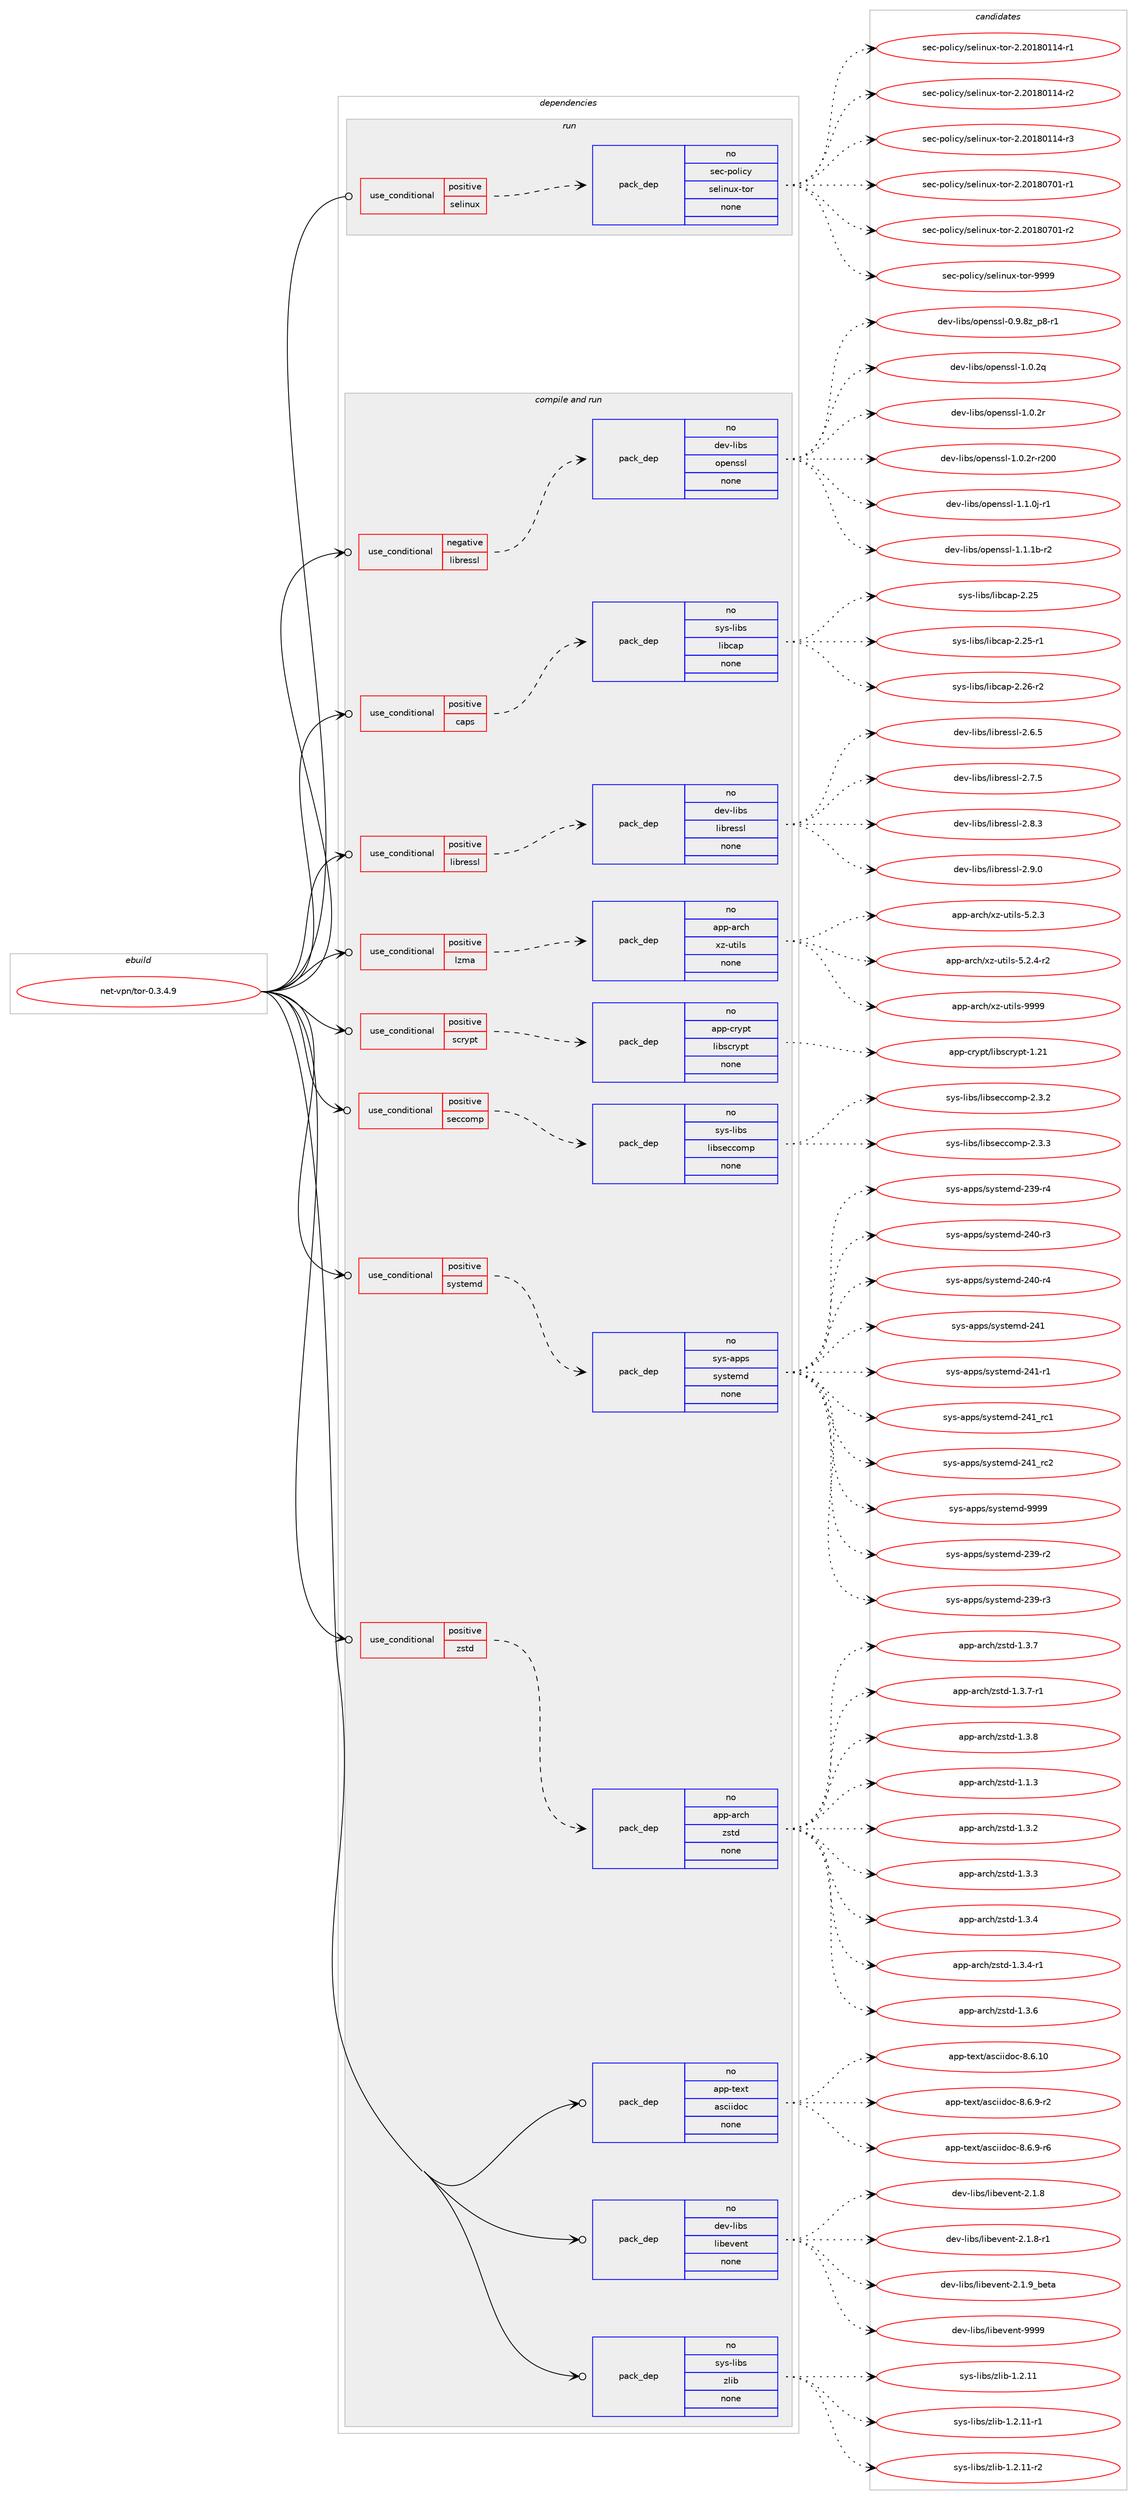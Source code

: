 digraph prolog {

# *************
# Graph options
# *************

newrank=true;
concentrate=true;
compound=true;
graph [rankdir=LR,fontname=Helvetica,fontsize=10,ranksep=1.5];#, ranksep=2.5, nodesep=0.2];
edge  [arrowhead=vee];
node  [fontname=Helvetica,fontsize=10];

# **********
# The ebuild
# **********

subgraph cluster_leftcol {
color=gray;
rank=same;
label=<<i>ebuild</i>>;
id [label="net-vpn/tor-0.3.4.9", color=red, width=4, href="../net-vpn/tor-0.3.4.9.svg"];
}

# ****************
# The dependencies
# ****************

subgraph cluster_midcol {
color=gray;
label=<<i>dependencies</i>>;
subgraph cluster_compile {
fillcolor="#eeeeee";
style=filled;
label=<<i>compile</i>>;
}
subgraph cluster_compileandrun {
fillcolor="#eeeeee";
style=filled;
label=<<i>compile and run</i>>;
subgraph cond450998 {
dependency1679336 [label=<<TABLE BORDER="0" CELLBORDER="1" CELLSPACING="0" CELLPADDING="4"><TR><TD ROWSPAN="3" CELLPADDING="10">use_conditional</TD></TR><TR><TD>negative</TD></TR><TR><TD>libressl</TD></TR></TABLE>>, shape=none, color=red];
subgraph pack1200857 {
dependency1679337 [label=<<TABLE BORDER="0" CELLBORDER="1" CELLSPACING="0" CELLPADDING="4" WIDTH="220"><TR><TD ROWSPAN="6" CELLPADDING="30">pack_dep</TD></TR><TR><TD WIDTH="110">no</TD></TR><TR><TD>dev-libs</TD></TR><TR><TD>openssl</TD></TR><TR><TD>none</TD></TR><TR><TD></TD></TR></TABLE>>, shape=none, color=blue];
}
dependency1679336:e -> dependency1679337:w [weight=20,style="dashed",arrowhead="vee"];
}
id:e -> dependency1679336:w [weight=20,style="solid",arrowhead="odotvee"];
subgraph cond450999 {
dependency1679338 [label=<<TABLE BORDER="0" CELLBORDER="1" CELLSPACING="0" CELLPADDING="4"><TR><TD ROWSPAN="3" CELLPADDING="10">use_conditional</TD></TR><TR><TD>positive</TD></TR><TR><TD>caps</TD></TR></TABLE>>, shape=none, color=red];
subgraph pack1200858 {
dependency1679339 [label=<<TABLE BORDER="0" CELLBORDER="1" CELLSPACING="0" CELLPADDING="4" WIDTH="220"><TR><TD ROWSPAN="6" CELLPADDING="30">pack_dep</TD></TR><TR><TD WIDTH="110">no</TD></TR><TR><TD>sys-libs</TD></TR><TR><TD>libcap</TD></TR><TR><TD>none</TD></TR><TR><TD></TD></TR></TABLE>>, shape=none, color=blue];
}
dependency1679338:e -> dependency1679339:w [weight=20,style="dashed",arrowhead="vee"];
}
id:e -> dependency1679338:w [weight=20,style="solid",arrowhead="odotvee"];
subgraph cond451000 {
dependency1679340 [label=<<TABLE BORDER="0" CELLBORDER="1" CELLSPACING="0" CELLPADDING="4"><TR><TD ROWSPAN="3" CELLPADDING="10">use_conditional</TD></TR><TR><TD>positive</TD></TR><TR><TD>libressl</TD></TR></TABLE>>, shape=none, color=red];
subgraph pack1200859 {
dependency1679341 [label=<<TABLE BORDER="0" CELLBORDER="1" CELLSPACING="0" CELLPADDING="4" WIDTH="220"><TR><TD ROWSPAN="6" CELLPADDING="30">pack_dep</TD></TR><TR><TD WIDTH="110">no</TD></TR><TR><TD>dev-libs</TD></TR><TR><TD>libressl</TD></TR><TR><TD>none</TD></TR><TR><TD></TD></TR></TABLE>>, shape=none, color=blue];
}
dependency1679340:e -> dependency1679341:w [weight=20,style="dashed",arrowhead="vee"];
}
id:e -> dependency1679340:w [weight=20,style="solid",arrowhead="odotvee"];
subgraph cond451001 {
dependency1679342 [label=<<TABLE BORDER="0" CELLBORDER="1" CELLSPACING="0" CELLPADDING="4"><TR><TD ROWSPAN="3" CELLPADDING="10">use_conditional</TD></TR><TR><TD>positive</TD></TR><TR><TD>lzma</TD></TR></TABLE>>, shape=none, color=red];
subgraph pack1200860 {
dependency1679343 [label=<<TABLE BORDER="0" CELLBORDER="1" CELLSPACING="0" CELLPADDING="4" WIDTH="220"><TR><TD ROWSPAN="6" CELLPADDING="30">pack_dep</TD></TR><TR><TD WIDTH="110">no</TD></TR><TR><TD>app-arch</TD></TR><TR><TD>xz-utils</TD></TR><TR><TD>none</TD></TR><TR><TD></TD></TR></TABLE>>, shape=none, color=blue];
}
dependency1679342:e -> dependency1679343:w [weight=20,style="dashed",arrowhead="vee"];
}
id:e -> dependency1679342:w [weight=20,style="solid",arrowhead="odotvee"];
subgraph cond451002 {
dependency1679344 [label=<<TABLE BORDER="0" CELLBORDER="1" CELLSPACING="0" CELLPADDING="4"><TR><TD ROWSPAN="3" CELLPADDING="10">use_conditional</TD></TR><TR><TD>positive</TD></TR><TR><TD>scrypt</TD></TR></TABLE>>, shape=none, color=red];
subgraph pack1200861 {
dependency1679345 [label=<<TABLE BORDER="0" CELLBORDER="1" CELLSPACING="0" CELLPADDING="4" WIDTH="220"><TR><TD ROWSPAN="6" CELLPADDING="30">pack_dep</TD></TR><TR><TD WIDTH="110">no</TD></TR><TR><TD>app-crypt</TD></TR><TR><TD>libscrypt</TD></TR><TR><TD>none</TD></TR><TR><TD></TD></TR></TABLE>>, shape=none, color=blue];
}
dependency1679344:e -> dependency1679345:w [weight=20,style="dashed",arrowhead="vee"];
}
id:e -> dependency1679344:w [weight=20,style="solid",arrowhead="odotvee"];
subgraph cond451003 {
dependency1679346 [label=<<TABLE BORDER="0" CELLBORDER="1" CELLSPACING="0" CELLPADDING="4"><TR><TD ROWSPAN="3" CELLPADDING="10">use_conditional</TD></TR><TR><TD>positive</TD></TR><TR><TD>seccomp</TD></TR></TABLE>>, shape=none, color=red];
subgraph pack1200862 {
dependency1679347 [label=<<TABLE BORDER="0" CELLBORDER="1" CELLSPACING="0" CELLPADDING="4" WIDTH="220"><TR><TD ROWSPAN="6" CELLPADDING="30">pack_dep</TD></TR><TR><TD WIDTH="110">no</TD></TR><TR><TD>sys-libs</TD></TR><TR><TD>libseccomp</TD></TR><TR><TD>none</TD></TR><TR><TD></TD></TR></TABLE>>, shape=none, color=blue];
}
dependency1679346:e -> dependency1679347:w [weight=20,style="dashed",arrowhead="vee"];
}
id:e -> dependency1679346:w [weight=20,style="solid",arrowhead="odotvee"];
subgraph cond451004 {
dependency1679348 [label=<<TABLE BORDER="0" CELLBORDER="1" CELLSPACING="0" CELLPADDING="4"><TR><TD ROWSPAN="3" CELLPADDING="10">use_conditional</TD></TR><TR><TD>positive</TD></TR><TR><TD>systemd</TD></TR></TABLE>>, shape=none, color=red];
subgraph pack1200863 {
dependency1679349 [label=<<TABLE BORDER="0" CELLBORDER="1" CELLSPACING="0" CELLPADDING="4" WIDTH="220"><TR><TD ROWSPAN="6" CELLPADDING="30">pack_dep</TD></TR><TR><TD WIDTH="110">no</TD></TR><TR><TD>sys-apps</TD></TR><TR><TD>systemd</TD></TR><TR><TD>none</TD></TR><TR><TD></TD></TR></TABLE>>, shape=none, color=blue];
}
dependency1679348:e -> dependency1679349:w [weight=20,style="dashed",arrowhead="vee"];
}
id:e -> dependency1679348:w [weight=20,style="solid",arrowhead="odotvee"];
subgraph cond451005 {
dependency1679350 [label=<<TABLE BORDER="0" CELLBORDER="1" CELLSPACING="0" CELLPADDING="4"><TR><TD ROWSPAN="3" CELLPADDING="10">use_conditional</TD></TR><TR><TD>positive</TD></TR><TR><TD>zstd</TD></TR></TABLE>>, shape=none, color=red];
subgraph pack1200864 {
dependency1679351 [label=<<TABLE BORDER="0" CELLBORDER="1" CELLSPACING="0" CELLPADDING="4" WIDTH="220"><TR><TD ROWSPAN="6" CELLPADDING="30">pack_dep</TD></TR><TR><TD WIDTH="110">no</TD></TR><TR><TD>app-arch</TD></TR><TR><TD>zstd</TD></TR><TR><TD>none</TD></TR><TR><TD></TD></TR></TABLE>>, shape=none, color=blue];
}
dependency1679350:e -> dependency1679351:w [weight=20,style="dashed",arrowhead="vee"];
}
id:e -> dependency1679350:w [weight=20,style="solid",arrowhead="odotvee"];
subgraph pack1200865 {
dependency1679352 [label=<<TABLE BORDER="0" CELLBORDER="1" CELLSPACING="0" CELLPADDING="4" WIDTH="220"><TR><TD ROWSPAN="6" CELLPADDING="30">pack_dep</TD></TR><TR><TD WIDTH="110">no</TD></TR><TR><TD>app-text</TD></TR><TR><TD>asciidoc</TD></TR><TR><TD>none</TD></TR><TR><TD></TD></TR></TABLE>>, shape=none, color=blue];
}
id:e -> dependency1679352:w [weight=20,style="solid",arrowhead="odotvee"];
subgraph pack1200866 {
dependency1679353 [label=<<TABLE BORDER="0" CELLBORDER="1" CELLSPACING="0" CELLPADDING="4" WIDTH="220"><TR><TD ROWSPAN="6" CELLPADDING="30">pack_dep</TD></TR><TR><TD WIDTH="110">no</TD></TR><TR><TD>dev-libs</TD></TR><TR><TD>libevent</TD></TR><TR><TD>none</TD></TR><TR><TD></TD></TR></TABLE>>, shape=none, color=blue];
}
id:e -> dependency1679353:w [weight=20,style="solid",arrowhead="odotvee"];
subgraph pack1200867 {
dependency1679354 [label=<<TABLE BORDER="0" CELLBORDER="1" CELLSPACING="0" CELLPADDING="4" WIDTH="220"><TR><TD ROWSPAN="6" CELLPADDING="30">pack_dep</TD></TR><TR><TD WIDTH="110">no</TD></TR><TR><TD>sys-libs</TD></TR><TR><TD>zlib</TD></TR><TR><TD>none</TD></TR><TR><TD></TD></TR></TABLE>>, shape=none, color=blue];
}
id:e -> dependency1679354:w [weight=20,style="solid",arrowhead="odotvee"];
}
subgraph cluster_run {
fillcolor="#eeeeee";
style=filled;
label=<<i>run</i>>;
subgraph cond451006 {
dependency1679355 [label=<<TABLE BORDER="0" CELLBORDER="1" CELLSPACING="0" CELLPADDING="4"><TR><TD ROWSPAN="3" CELLPADDING="10">use_conditional</TD></TR><TR><TD>positive</TD></TR><TR><TD>selinux</TD></TR></TABLE>>, shape=none, color=red];
subgraph pack1200868 {
dependency1679356 [label=<<TABLE BORDER="0" CELLBORDER="1" CELLSPACING="0" CELLPADDING="4" WIDTH="220"><TR><TD ROWSPAN="6" CELLPADDING="30">pack_dep</TD></TR><TR><TD WIDTH="110">no</TD></TR><TR><TD>sec-policy</TD></TR><TR><TD>selinux-tor</TD></TR><TR><TD>none</TD></TR><TR><TD></TD></TR></TABLE>>, shape=none, color=blue];
}
dependency1679355:e -> dependency1679356:w [weight=20,style="dashed",arrowhead="vee"];
}
id:e -> dependency1679355:w [weight=20,style="solid",arrowhead="odot"];
}
}

# **************
# The candidates
# **************

subgraph cluster_choices {
rank=same;
color=gray;
label=<<i>candidates</i>>;

subgraph choice1200857 {
color=black;
nodesep=1;
choice10010111845108105981154711111210111011511510845484657465612295112564511449 [label="dev-libs/openssl-0.9.8z_p8-r1", color=red, width=4,href="../dev-libs/openssl-0.9.8z_p8-r1.svg"];
choice100101118451081059811547111112101110115115108454946484650113 [label="dev-libs/openssl-1.0.2q", color=red, width=4,href="../dev-libs/openssl-1.0.2q.svg"];
choice100101118451081059811547111112101110115115108454946484650114 [label="dev-libs/openssl-1.0.2r", color=red, width=4,href="../dev-libs/openssl-1.0.2r.svg"];
choice10010111845108105981154711111210111011511510845494648465011445114504848 [label="dev-libs/openssl-1.0.2r-r200", color=red, width=4,href="../dev-libs/openssl-1.0.2r-r200.svg"];
choice1001011184510810598115471111121011101151151084549464946481064511449 [label="dev-libs/openssl-1.1.0j-r1", color=red, width=4,href="../dev-libs/openssl-1.1.0j-r1.svg"];
choice100101118451081059811547111112101110115115108454946494649984511450 [label="dev-libs/openssl-1.1.1b-r2", color=red, width=4,href="../dev-libs/openssl-1.1.1b-r2.svg"];
dependency1679337:e -> choice10010111845108105981154711111210111011511510845484657465612295112564511449:w [style=dotted,weight="100"];
dependency1679337:e -> choice100101118451081059811547111112101110115115108454946484650113:w [style=dotted,weight="100"];
dependency1679337:e -> choice100101118451081059811547111112101110115115108454946484650114:w [style=dotted,weight="100"];
dependency1679337:e -> choice10010111845108105981154711111210111011511510845494648465011445114504848:w [style=dotted,weight="100"];
dependency1679337:e -> choice1001011184510810598115471111121011101151151084549464946481064511449:w [style=dotted,weight="100"];
dependency1679337:e -> choice100101118451081059811547111112101110115115108454946494649984511450:w [style=dotted,weight="100"];
}
subgraph choice1200858 {
color=black;
nodesep=1;
choice1151211154510810598115471081059899971124550465053 [label="sys-libs/libcap-2.25", color=red, width=4,href="../sys-libs/libcap-2.25.svg"];
choice11512111545108105981154710810598999711245504650534511449 [label="sys-libs/libcap-2.25-r1", color=red, width=4,href="../sys-libs/libcap-2.25-r1.svg"];
choice11512111545108105981154710810598999711245504650544511450 [label="sys-libs/libcap-2.26-r2", color=red, width=4,href="../sys-libs/libcap-2.26-r2.svg"];
dependency1679339:e -> choice1151211154510810598115471081059899971124550465053:w [style=dotted,weight="100"];
dependency1679339:e -> choice11512111545108105981154710810598999711245504650534511449:w [style=dotted,weight="100"];
dependency1679339:e -> choice11512111545108105981154710810598999711245504650544511450:w [style=dotted,weight="100"];
}
subgraph choice1200859 {
color=black;
nodesep=1;
choice10010111845108105981154710810598114101115115108455046544653 [label="dev-libs/libressl-2.6.5", color=red, width=4,href="../dev-libs/libressl-2.6.5.svg"];
choice10010111845108105981154710810598114101115115108455046554653 [label="dev-libs/libressl-2.7.5", color=red, width=4,href="../dev-libs/libressl-2.7.5.svg"];
choice10010111845108105981154710810598114101115115108455046564651 [label="dev-libs/libressl-2.8.3", color=red, width=4,href="../dev-libs/libressl-2.8.3.svg"];
choice10010111845108105981154710810598114101115115108455046574648 [label="dev-libs/libressl-2.9.0", color=red, width=4,href="../dev-libs/libressl-2.9.0.svg"];
dependency1679341:e -> choice10010111845108105981154710810598114101115115108455046544653:w [style=dotted,weight="100"];
dependency1679341:e -> choice10010111845108105981154710810598114101115115108455046554653:w [style=dotted,weight="100"];
dependency1679341:e -> choice10010111845108105981154710810598114101115115108455046564651:w [style=dotted,weight="100"];
dependency1679341:e -> choice10010111845108105981154710810598114101115115108455046574648:w [style=dotted,weight="100"];
}
subgraph choice1200860 {
color=black;
nodesep=1;
choice971121124597114991044712012245117116105108115455346504651 [label="app-arch/xz-utils-5.2.3", color=red, width=4,href="../app-arch/xz-utils-5.2.3.svg"];
choice9711211245971149910447120122451171161051081154553465046524511450 [label="app-arch/xz-utils-5.2.4-r2", color=red, width=4,href="../app-arch/xz-utils-5.2.4-r2.svg"];
choice9711211245971149910447120122451171161051081154557575757 [label="app-arch/xz-utils-9999", color=red, width=4,href="../app-arch/xz-utils-9999.svg"];
dependency1679343:e -> choice971121124597114991044712012245117116105108115455346504651:w [style=dotted,weight="100"];
dependency1679343:e -> choice9711211245971149910447120122451171161051081154553465046524511450:w [style=dotted,weight="100"];
dependency1679343:e -> choice9711211245971149910447120122451171161051081154557575757:w [style=dotted,weight="100"];
}
subgraph choice1200861 {
color=black;
nodesep=1;
choice9711211245991141211121164710810598115991141211121164549465049 [label="app-crypt/libscrypt-1.21", color=red, width=4,href="../app-crypt/libscrypt-1.21.svg"];
dependency1679345:e -> choice9711211245991141211121164710810598115991141211121164549465049:w [style=dotted,weight="100"];
}
subgraph choice1200862 {
color=black;
nodesep=1;
choice115121115451081059811547108105981151019999111109112455046514650 [label="sys-libs/libseccomp-2.3.2", color=red, width=4,href="../sys-libs/libseccomp-2.3.2.svg"];
choice115121115451081059811547108105981151019999111109112455046514651 [label="sys-libs/libseccomp-2.3.3", color=red, width=4,href="../sys-libs/libseccomp-2.3.3.svg"];
dependency1679347:e -> choice115121115451081059811547108105981151019999111109112455046514650:w [style=dotted,weight="100"];
dependency1679347:e -> choice115121115451081059811547108105981151019999111109112455046514651:w [style=dotted,weight="100"];
}
subgraph choice1200863 {
color=black;
nodesep=1;
choice115121115459711211211547115121115116101109100455051574511450 [label="sys-apps/systemd-239-r2", color=red, width=4,href="../sys-apps/systemd-239-r2.svg"];
choice115121115459711211211547115121115116101109100455051574511451 [label="sys-apps/systemd-239-r3", color=red, width=4,href="../sys-apps/systemd-239-r3.svg"];
choice115121115459711211211547115121115116101109100455051574511452 [label="sys-apps/systemd-239-r4", color=red, width=4,href="../sys-apps/systemd-239-r4.svg"];
choice115121115459711211211547115121115116101109100455052484511451 [label="sys-apps/systemd-240-r3", color=red, width=4,href="../sys-apps/systemd-240-r3.svg"];
choice115121115459711211211547115121115116101109100455052484511452 [label="sys-apps/systemd-240-r4", color=red, width=4,href="../sys-apps/systemd-240-r4.svg"];
choice11512111545971121121154711512111511610110910045505249 [label="sys-apps/systemd-241", color=red, width=4,href="../sys-apps/systemd-241.svg"];
choice115121115459711211211547115121115116101109100455052494511449 [label="sys-apps/systemd-241-r1", color=red, width=4,href="../sys-apps/systemd-241-r1.svg"];
choice11512111545971121121154711512111511610110910045505249951149949 [label="sys-apps/systemd-241_rc1", color=red, width=4,href="../sys-apps/systemd-241_rc1.svg"];
choice11512111545971121121154711512111511610110910045505249951149950 [label="sys-apps/systemd-241_rc2", color=red, width=4,href="../sys-apps/systemd-241_rc2.svg"];
choice1151211154597112112115471151211151161011091004557575757 [label="sys-apps/systemd-9999", color=red, width=4,href="../sys-apps/systemd-9999.svg"];
dependency1679349:e -> choice115121115459711211211547115121115116101109100455051574511450:w [style=dotted,weight="100"];
dependency1679349:e -> choice115121115459711211211547115121115116101109100455051574511451:w [style=dotted,weight="100"];
dependency1679349:e -> choice115121115459711211211547115121115116101109100455051574511452:w [style=dotted,weight="100"];
dependency1679349:e -> choice115121115459711211211547115121115116101109100455052484511451:w [style=dotted,weight="100"];
dependency1679349:e -> choice115121115459711211211547115121115116101109100455052484511452:w [style=dotted,weight="100"];
dependency1679349:e -> choice11512111545971121121154711512111511610110910045505249:w [style=dotted,weight="100"];
dependency1679349:e -> choice115121115459711211211547115121115116101109100455052494511449:w [style=dotted,weight="100"];
dependency1679349:e -> choice11512111545971121121154711512111511610110910045505249951149949:w [style=dotted,weight="100"];
dependency1679349:e -> choice11512111545971121121154711512111511610110910045505249951149950:w [style=dotted,weight="100"];
dependency1679349:e -> choice1151211154597112112115471151211151161011091004557575757:w [style=dotted,weight="100"];
}
subgraph choice1200864 {
color=black;
nodesep=1;
choice9711211245971149910447122115116100454946494651 [label="app-arch/zstd-1.1.3", color=red, width=4,href="../app-arch/zstd-1.1.3.svg"];
choice9711211245971149910447122115116100454946514650 [label="app-arch/zstd-1.3.2", color=red, width=4,href="../app-arch/zstd-1.3.2.svg"];
choice9711211245971149910447122115116100454946514651 [label="app-arch/zstd-1.3.3", color=red, width=4,href="../app-arch/zstd-1.3.3.svg"];
choice9711211245971149910447122115116100454946514652 [label="app-arch/zstd-1.3.4", color=red, width=4,href="../app-arch/zstd-1.3.4.svg"];
choice97112112459711499104471221151161004549465146524511449 [label="app-arch/zstd-1.3.4-r1", color=red, width=4,href="../app-arch/zstd-1.3.4-r1.svg"];
choice9711211245971149910447122115116100454946514654 [label="app-arch/zstd-1.3.6", color=red, width=4,href="../app-arch/zstd-1.3.6.svg"];
choice9711211245971149910447122115116100454946514655 [label="app-arch/zstd-1.3.7", color=red, width=4,href="../app-arch/zstd-1.3.7.svg"];
choice97112112459711499104471221151161004549465146554511449 [label="app-arch/zstd-1.3.7-r1", color=red, width=4,href="../app-arch/zstd-1.3.7-r1.svg"];
choice9711211245971149910447122115116100454946514656 [label="app-arch/zstd-1.3.8", color=red, width=4,href="../app-arch/zstd-1.3.8.svg"];
dependency1679351:e -> choice9711211245971149910447122115116100454946494651:w [style=dotted,weight="100"];
dependency1679351:e -> choice9711211245971149910447122115116100454946514650:w [style=dotted,weight="100"];
dependency1679351:e -> choice9711211245971149910447122115116100454946514651:w [style=dotted,weight="100"];
dependency1679351:e -> choice9711211245971149910447122115116100454946514652:w [style=dotted,weight="100"];
dependency1679351:e -> choice97112112459711499104471221151161004549465146524511449:w [style=dotted,weight="100"];
dependency1679351:e -> choice9711211245971149910447122115116100454946514654:w [style=dotted,weight="100"];
dependency1679351:e -> choice9711211245971149910447122115116100454946514655:w [style=dotted,weight="100"];
dependency1679351:e -> choice97112112459711499104471221151161004549465146554511449:w [style=dotted,weight="100"];
dependency1679351:e -> choice9711211245971149910447122115116100454946514656:w [style=dotted,weight="100"];
}
subgraph choice1200865 {
color=black;
nodesep=1;
choice97112112451161011201164797115991051051001119945564654464948 [label="app-text/asciidoc-8.6.10", color=red, width=4,href="../app-text/asciidoc-8.6.10.svg"];
choice9711211245116101120116479711599105105100111994556465446574511450 [label="app-text/asciidoc-8.6.9-r2", color=red, width=4,href="../app-text/asciidoc-8.6.9-r2.svg"];
choice9711211245116101120116479711599105105100111994556465446574511454 [label="app-text/asciidoc-8.6.9-r6", color=red, width=4,href="../app-text/asciidoc-8.6.9-r6.svg"];
dependency1679352:e -> choice97112112451161011201164797115991051051001119945564654464948:w [style=dotted,weight="100"];
dependency1679352:e -> choice9711211245116101120116479711599105105100111994556465446574511450:w [style=dotted,weight="100"];
dependency1679352:e -> choice9711211245116101120116479711599105105100111994556465446574511454:w [style=dotted,weight="100"];
}
subgraph choice1200866 {
color=black;
nodesep=1;
choice10010111845108105981154710810598101118101110116455046494656 [label="dev-libs/libevent-2.1.8", color=red, width=4,href="../dev-libs/libevent-2.1.8.svg"];
choice100101118451081059811547108105981011181011101164550464946564511449 [label="dev-libs/libevent-2.1.8-r1", color=red, width=4,href="../dev-libs/libevent-2.1.8-r1.svg"];
choice10010111845108105981154710810598101118101110116455046494657959810111697 [label="dev-libs/libevent-2.1.9_beta", color=red, width=4,href="../dev-libs/libevent-2.1.9_beta.svg"];
choice100101118451081059811547108105981011181011101164557575757 [label="dev-libs/libevent-9999", color=red, width=4,href="../dev-libs/libevent-9999.svg"];
dependency1679353:e -> choice10010111845108105981154710810598101118101110116455046494656:w [style=dotted,weight="100"];
dependency1679353:e -> choice100101118451081059811547108105981011181011101164550464946564511449:w [style=dotted,weight="100"];
dependency1679353:e -> choice10010111845108105981154710810598101118101110116455046494657959810111697:w [style=dotted,weight="100"];
dependency1679353:e -> choice100101118451081059811547108105981011181011101164557575757:w [style=dotted,weight="100"];
}
subgraph choice1200867 {
color=black;
nodesep=1;
choice1151211154510810598115471221081059845494650464949 [label="sys-libs/zlib-1.2.11", color=red, width=4,href="../sys-libs/zlib-1.2.11.svg"];
choice11512111545108105981154712210810598454946504649494511449 [label="sys-libs/zlib-1.2.11-r1", color=red, width=4,href="../sys-libs/zlib-1.2.11-r1.svg"];
choice11512111545108105981154712210810598454946504649494511450 [label="sys-libs/zlib-1.2.11-r2", color=red, width=4,href="../sys-libs/zlib-1.2.11-r2.svg"];
dependency1679354:e -> choice1151211154510810598115471221081059845494650464949:w [style=dotted,weight="100"];
dependency1679354:e -> choice11512111545108105981154712210810598454946504649494511449:w [style=dotted,weight="100"];
dependency1679354:e -> choice11512111545108105981154712210810598454946504649494511450:w [style=dotted,weight="100"];
}
subgraph choice1200868 {
color=black;
nodesep=1;
choice115101994511211110810599121471151011081051101171204511611111445504650484956484949524511449 [label="sec-policy/selinux-tor-2.20180114-r1", color=red, width=4,href="../sec-policy/selinux-tor-2.20180114-r1.svg"];
choice115101994511211110810599121471151011081051101171204511611111445504650484956484949524511450 [label="sec-policy/selinux-tor-2.20180114-r2", color=red, width=4,href="../sec-policy/selinux-tor-2.20180114-r2.svg"];
choice115101994511211110810599121471151011081051101171204511611111445504650484956484949524511451 [label="sec-policy/selinux-tor-2.20180114-r3", color=red, width=4,href="../sec-policy/selinux-tor-2.20180114-r3.svg"];
choice115101994511211110810599121471151011081051101171204511611111445504650484956485548494511449 [label="sec-policy/selinux-tor-2.20180701-r1", color=red, width=4,href="../sec-policy/selinux-tor-2.20180701-r1.svg"];
choice115101994511211110810599121471151011081051101171204511611111445504650484956485548494511450 [label="sec-policy/selinux-tor-2.20180701-r2", color=red, width=4,href="../sec-policy/selinux-tor-2.20180701-r2.svg"];
choice11510199451121111081059912147115101108105110117120451161111144557575757 [label="sec-policy/selinux-tor-9999", color=red, width=4,href="../sec-policy/selinux-tor-9999.svg"];
dependency1679356:e -> choice115101994511211110810599121471151011081051101171204511611111445504650484956484949524511449:w [style=dotted,weight="100"];
dependency1679356:e -> choice115101994511211110810599121471151011081051101171204511611111445504650484956484949524511450:w [style=dotted,weight="100"];
dependency1679356:e -> choice115101994511211110810599121471151011081051101171204511611111445504650484956484949524511451:w [style=dotted,weight="100"];
dependency1679356:e -> choice115101994511211110810599121471151011081051101171204511611111445504650484956485548494511449:w [style=dotted,weight="100"];
dependency1679356:e -> choice115101994511211110810599121471151011081051101171204511611111445504650484956485548494511450:w [style=dotted,weight="100"];
dependency1679356:e -> choice11510199451121111081059912147115101108105110117120451161111144557575757:w [style=dotted,weight="100"];
}
}

}
